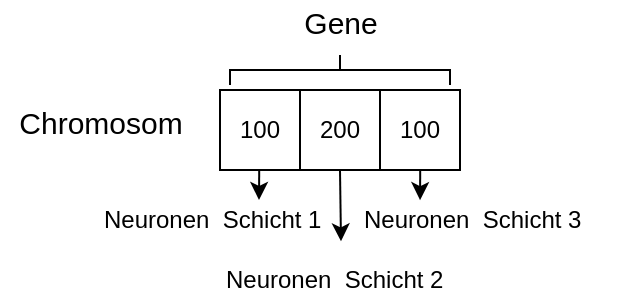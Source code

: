 <mxfile version="12.3.1" type="device" pages="1"><diagram id="8BykJtwKUNW7mLoYXd8D" name="Page-1"><mxGraphModel dx="273" dy="174" grid="1" gridSize="10" guides="1" tooltips="1" connect="1" arrows="1" fold="1" page="1" pageScale="1" pageWidth="850" pageHeight="1100" math="0" shadow="0"><root><mxCell id="0"/><mxCell id="1" parent="0"/><mxCell id="kdn8UAm6SUyi1trixGRF-8" value="100" style="rounded=0;whiteSpace=wrap;html=1;" parent="1" vertex="1"><mxGeometry x="280" y="365" width="40" height="40" as="geometry"/></mxCell><mxCell id="kdn8UAm6SUyi1trixGRF-9" value="200" style="rounded=0;whiteSpace=wrap;html=1;" parent="1" vertex="1"><mxGeometry x="320" y="365" width="40" height="40" as="geometry"/></mxCell><mxCell id="kdn8UAm6SUyi1trixGRF-10" value="100" style="rounded=0;whiteSpace=wrap;html=1;" parent="1" vertex="1"><mxGeometry x="360" y="365" width="40" height="40" as="geometry"/></mxCell><mxCell id="kdn8UAm6SUyi1trixGRF-27" value="&lt;div style=&quot;font-size: 15px&quot;&gt;&lt;font style=&quot;font-size: 15px&quot;&gt;Gene&lt;/font&gt;&lt;/div&gt;" style="text;html=1;resizable=0;points=[];autosize=1;align=center;verticalAlign=top;spacingTop=-4;fontColor=#000000;" parent="1" vertex="1"><mxGeometry x="315" y="320" width="50" height="20" as="geometry"/></mxCell><mxCell id="kdn8UAm6SUyi1trixGRF-28" value="&lt;div style=&quot;font-size: 15px&quot;&gt;&lt;font style=&quot;font-size: 15px&quot;&gt;Chromosom&lt;/font&gt;&lt;/div&gt;&lt;div style=&quot;font-size: 15px&quot;&gt;&lt;font style=&quot;font-size: 15px&quot;&gt;&lt;br&gt;&lt;/font&gt;&lt;/div&gt;" style="text;html=1;resizable=0;points=[];autosize=1;align=center;verticalAlign=top;spacingTop=-4;fontColor=#000000;" parent="1" vertex="1"><mxGeometry x="170" y="370" width="100" height="30" as="geometry"/></mxCell><mxCell id="kpZkgzMSj_ARuD06PVfk-1" value="Neuronen&amp;nbsp; Schicht 1" style="text;html=1;resizable=0;points=[];autosize=1;align=left;verticalAlign=top;spacingTop=-4;" parent="1" vertex="1"><mxGeometry x="220" y="420" width="130" height="20" as="geometry"/></mxCell><mxCell id="RlWWmQQmO_Wtp9tJmeOI-7" style="edgeStyle=orthogonalEdgeStyle;rounded=0;orthogonalLoop=1;jettySize=auto;html=1;exitX=1;exitY=0.5;exitDx=0;exitDy=0;fontColor=#000000;" parent="1" edge="1"><mxGeometry relative="1" as="geometry"><mxPoint x="299.5" y="420" as="targetPoint"/><mxPoint x="299.611" y="404.889" as="sourcePoint"/></mxGeometry></mxCell><mxCell id="RlWWmQQmO_Wtp9tJmeOI-8" style="edgeStyle=orthogonalEdgeStyle;rounded=0;orthogonalLoop=1;jettySize=auto;html=1;fontColor=#000000;entryX=0.5;entryY=0;entryDx=0;entryDy=0;entryPerimeter=0;" parent="1" edge="1"><mxGeometry relative="1" as="geometry"><mxPoint x="340.5" y="440.643" as="targetPoint"/><mxPoint x="340" y="405" as="sourcePoint"/></mxGeometry></mxCell><mxCell id="RlWWmQQmO_Wtp9tJmeOI-10" style="edgeStyle=orthogonalEdgeStyle;rounded=0;orthogonalLoop=1;jettySize=auto;html=1;exitX=1;exitY=0.5;exitDx=0;exitDy=0;fontColor=#000000;" parent="1" edge="1"><mxGeometry relative="1" as="geometry"><mxPoint x="380.012" y="420.07" as="targetPoint"/><mxPoint x="380.111" y="404.889" as="sourcePoint"/></mxGeometry></mxCell><mxCell id="RlWWmQQmO_Wtp9tJmeOI-19" value="" style="strokeWidth=1;html=1;shape=mxgraph.flowchart.annotation_2;align=left;labelPosition=right;pointerEvents=1;rotation=90;" parent="1" vertex="1"><mxGeometry x="332.5" y="300" width="15" height="110" as="geometry"/></mxCell><mxCell id="aHZkDo5Lvfh8wm0AlL05-3" value="Neuronen&amp;nbsp; Schicht 2" style="text;html=1;resizable=0;points=[];autosize=1;align=left;verticalAlign=top;spacingTop=-4;" vertex="1" parent="1"><mxGeometry x="280.5" y="450" width="130" height="20" as="geometry"/></mxCell><mxCell id="aHZkDo5Lvfh8wm0AlL05-4" value="Neuronen&amp;nbsp; Schicht 3" style="text;html=1;resizable=0;points=[];autosize=1;align=left;verticalAlign=top;spacingTop=-4;" vertex="1" parent="1"><mxGeometry x="350" y="420" width="130" height="20" as="geometry"/></mxCell></root></mxGraphModel></diagram></mxfile>